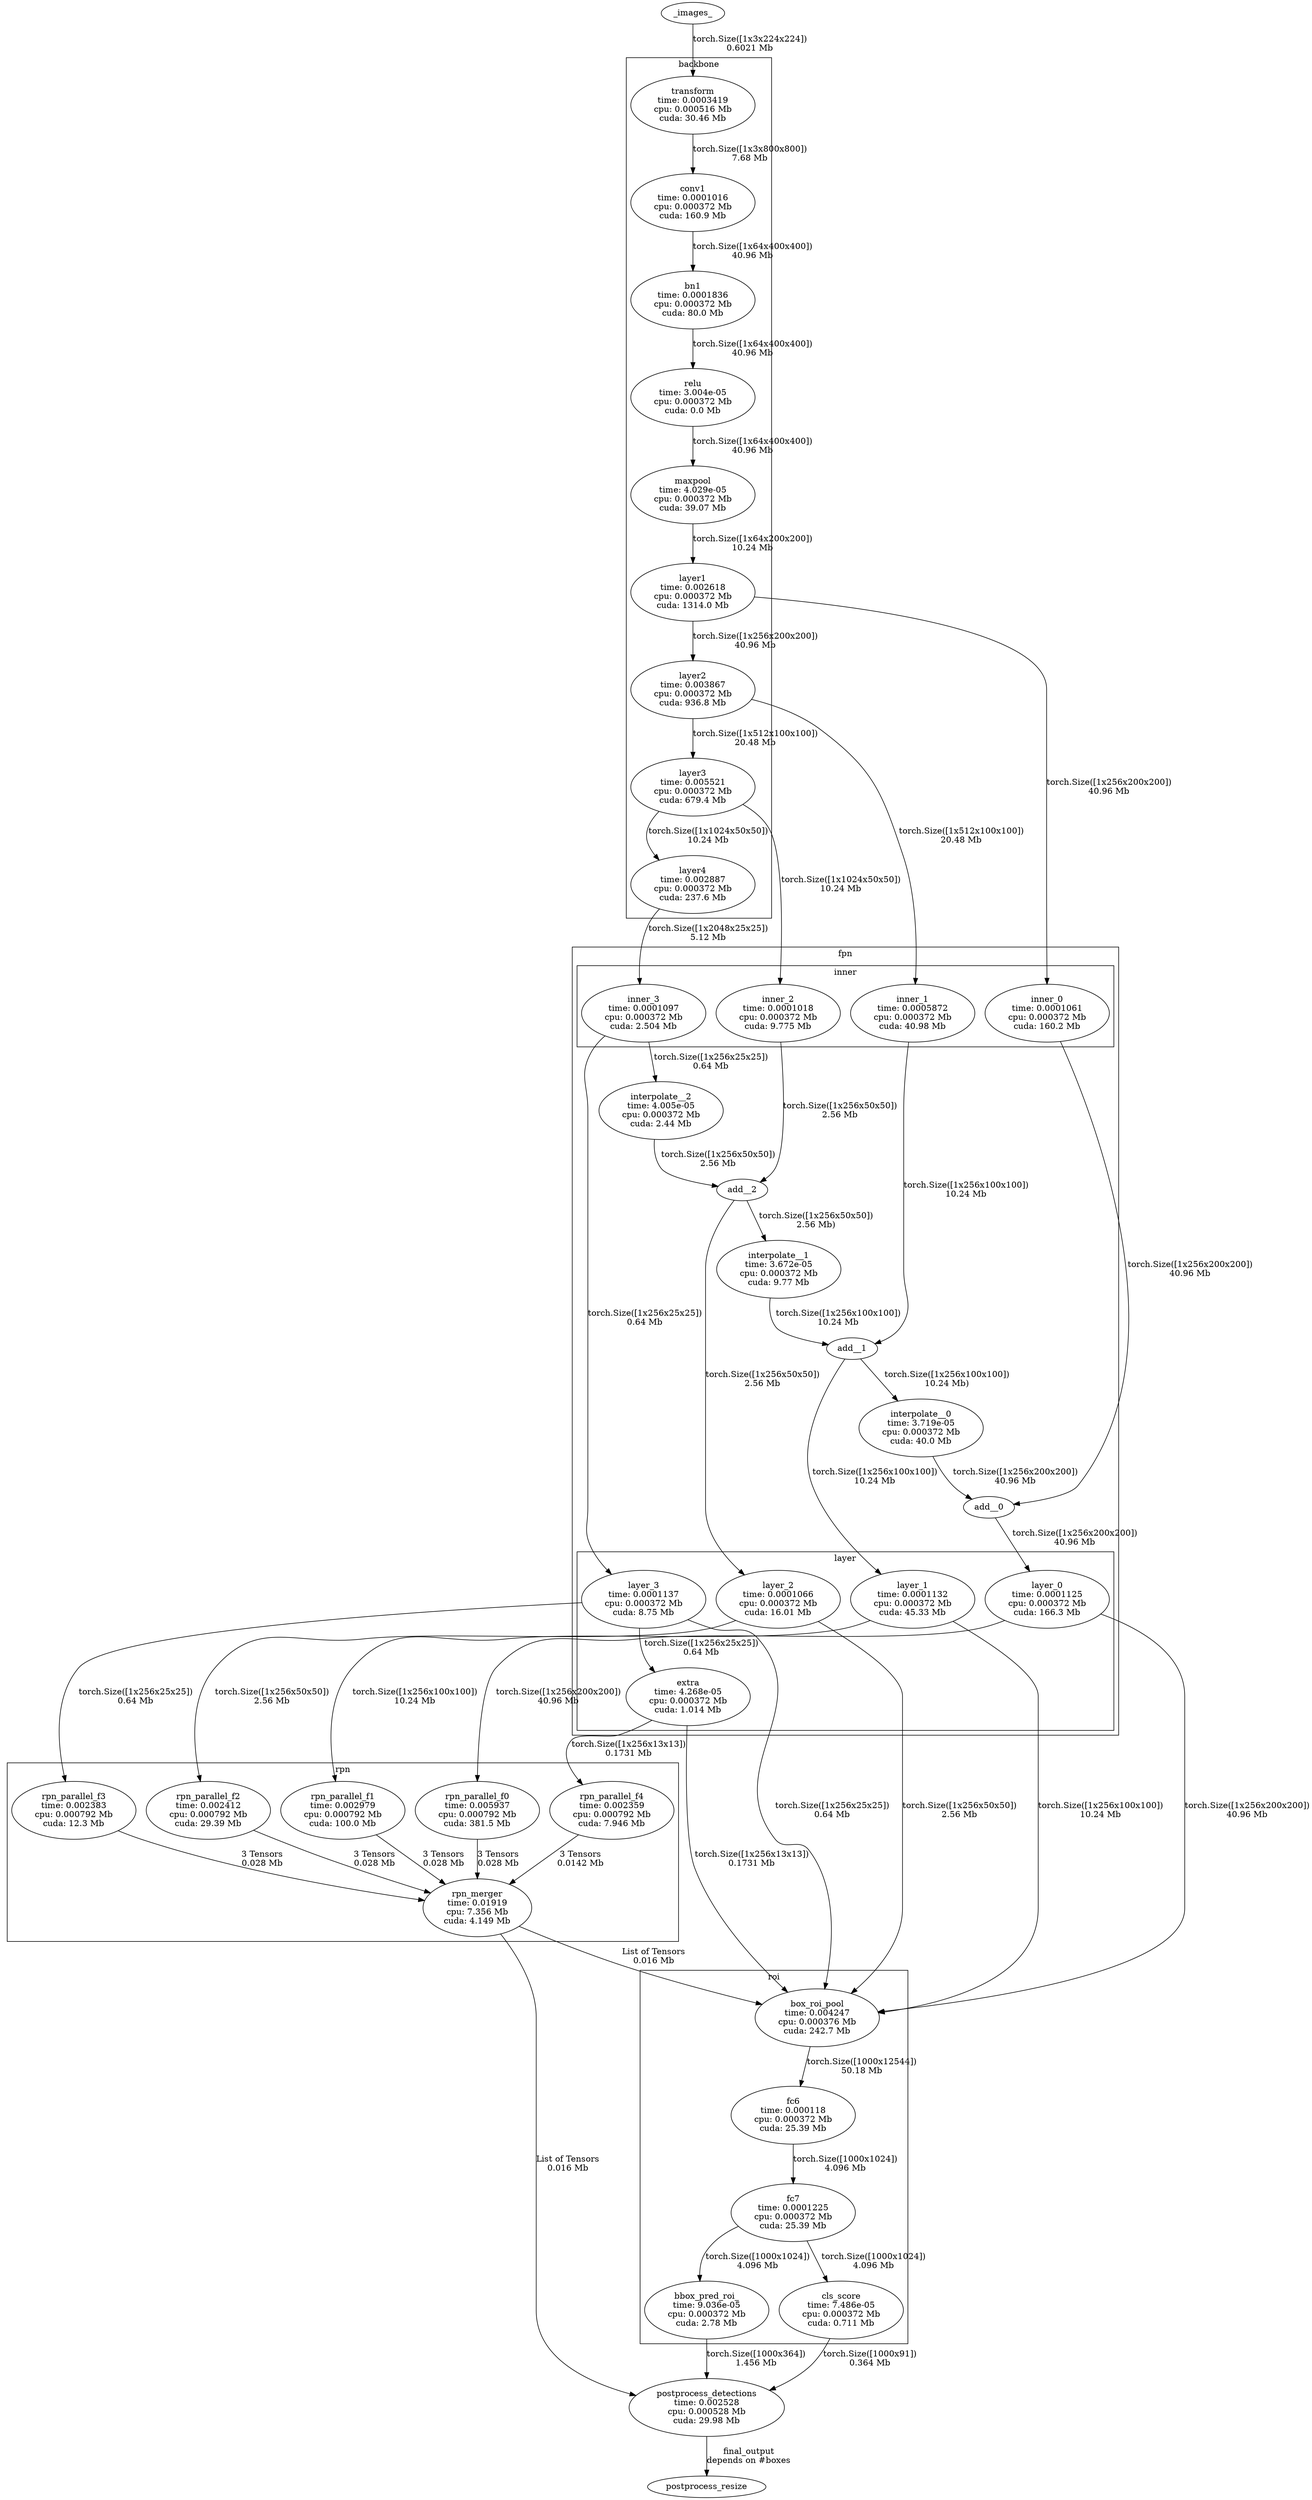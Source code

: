 digraph G {

	subgraph cluster_0 {
		label="backbone";
		transform; conv1; bn1; relu; maxpool;
		layer1; layer2; layer3; layer4;
	}
	subgraph cluster_1 {
		label="fpn";
		subgraph cluster_1_0 {
			label="inner";
			inner_0; inner_1; inner_2; inner_3;
		}
		interpolate__0; interpolate__1; interpolate__2;
		add__0; add__1; add__2;
		subgraph cluster_1_1 {
			label="layer";
			layer_0; layer_1; layer_2; layer_3; extra;
		}
	}
	subgraph cluster_2 {
		label="rpn"
		rpn_parallel_f0; rpn_parallel_f1; rpn_parallel_f2; rpn_parallel_f3; rpn_parallel_f4;
		rpn_merger;
	}
	subgraph cluster_3 {
		label="roi";
		box_roi_pool;
		fc6; fc7;
		cls_score;
		bbox_pred_roi_;
	}

	transform [label="transform\ntime: 0.0003419\ncpu: 0.000516 Mb\ncuda: 30.46 Mb"]
	conv1 [label="conv1\ntime: 0.0001016\ncpu: 0.000372 Mb\ncuda: 160.9 Mb"]
	bn1 [label="bn1\ntime: 0.0001836\ncpu: 0.000372 Mb\ncuda: 80.0 Mb"]
	relu [label="relu\ntime: 3.004e-05\ncpu: 0.000372 Mb\ncuda: 0.0 Mb"]
	maxpool [label="maxpool\ntime: 4.029e-05\ncpu: 0.000372 Mb\ncuda: 39.07 Mb"]
	layer1 [label="layer1\ntime: 0.002618\ncpu: 0.000372 Mb\ncuda: 1314.0 Mb"]
	layer2 [label="layer2\ntime: 0.003867\ncpu: 0.000372 Mb\ncuda: 936.8 Mb"]
	layer3 [label="layer3\ntime: 0.005521\ncpu: 0.000372 Mb\ncuda: 679.4 Mb"]
	layer4 [label="layer4\ntime: 0.002887\ncpu: 0.000372 Mb\ncuda: 237.6 Mb"]
	inner_3 [label="inner_3\ntime: 0.0001097\ncpu: 0.000372 Mb\ncuda: 2.504 Mb"]
	layer_3 [label="layer_3\ntime: 0.0001137\ncpu: 0.000372 Mb\ncuda: 8.75 Mb"]
	inner_2 [label="inner_2\ntime: 0.0001018\ncpu: 0.000372 Mb\ncuda: 9.775 Mb"]
	interpolate__2 [label="interpolate__2\ntime: 4.005e-05\ncpu: 0.000372 Mb\ncuda: 2.44 Mb"]
	layer_2 [label="layer_2\ntime: 0.0001066\ncpu: 0.000372 Mb\ncuda: 16.01 Mb"]
	inner_1 [label="inner_1\ntime: 0.0005872\ncpu: 0.000372 Mb\ncuda: 40.98 Mb"]
	interpolate__1 [label="interpolate__1\ntime: 3.672e-05\ncpu: 0.000372 Mb\ncuda: 9.77 Mb"]
	layer_1 [label="layer_1\ntime: 0.0001132\ncpu: 0.000372 Mb\ncuda: 45.33 Mb"]
	inner_0 [label="inner_0\ntime: 0.0001061\ncpu: 0.000372 Mb\ncuda: 160.2 Mb"]
	interpolate__0 [label="interpolate__0\ntime: 3.719e-05\ncpu: 0.000372 Mb\ncuda: 40.0 Mb"]
	layer_0 [label="layer_0\ntime: 0.0001125\ncpu: 0.000372 Mb\ncuda: 166.3 Mb"]
	extra [label="extra\ntime: 4.268e-05\ncpu: 0.000372 Mb\ncuda: 1.014 Mb"]
	rpn_parallel_f0 [label="rpn_parallel_f0\ntime: 0.005937\ncpu: 0.000792 Mb\ncuda: 381.5 Mb"]
	rpn_parallel_f1 [label="rpn_parallel_f1\ntime: 0.002979\ncpu: 0.000792 Mb\ncuda: 100.0 Mb"]
	rpn_parallel_f2 [label="rpn_parallel_f2\ntime: 0.002412\ncpu: 0.000792 Mb\ncuda: 29.39 Mb"]
	rpn_parallel_f3 [label="rpn_parallel_f3\ntime: 0.002383\ncpu: 0.000792 Mb\ncuda: 12.3 Mb"]
	rpn_parallel_f4 [label="rpn_parallel_f4\ntime: 0.002359\ncpu: 0.000792 Mb\ncuda: 7.946 Mb"]
	rpn_merger [label="rpn_merger\ntime: 0.01919\ncpu: 7.356 Mb\ncuda: 4.149 Mb"]
	box_roi_pool [label="box_roi_pool\ntime: 0.004247\ncpu: 0.000376 Mb\ncuda: 242.7 Mb"]
	fc6 [label="fc6\ntime: 0.000118\ncpu: 0.000372 Mb\ncuda: 25.39 Mb"]
	fc7 [label="fc7\ntime: 0.0001225\ncpu: 0.000372 Mb\ncuda: 25.39 Mb"]
	cls_score [label="cls_score\ntime: 7.486e-05\ncpu: 0.000372 Mb\ncuda: 0.711 Mb"]
	bbox_pred_roi_ [label="bbox_pred_roi_\ntime: 9.036e-05\ncpu: 0.000372 Mb\ncuda: 2.78 Mb"]
	postprocess_detections [label="postprocess_detections\ntime: 0.002528\ncpu: 0.000528 Mb\ncuda: 29.98 Mb"]

	_images_ -> transform [label="torch.Size([1x3x224x224])\n0.6021 Mb"]
	transform -> conv1 [label="torch.Size([1x3x800x800])\n7.68 Mb"]
	conv1 -> bn1 [label="torch.Size([1x64x400x400])\n40.96 Mb"]
	bn1 -> relu [label="torch.Size([1x64x400x400])\n40.96 Mb"]
	relu -> maxpool [label="torch.Size([1x64x400x400])\n40.96 Mb"]
	maxpool -> layer1 [label="torch.Size([1x64x200x200])\n10.24 Mb"]
	layer1 -> layer2 [label="torch.Size([1x256x200x200])\n40.96 Mb"]
	layer2 -> layer3 [label="torch.Size([1x512x100x100])\n20.48 Mb"]
	layer3 -> layer4 [label="torch.Size([1x1024x50x50])\n10.24 Mb"]
	layer4 -> inner_3 [label="torch.Size([1x2048x25x25])\n5.12 Mb"]
	inner_3 -> layer_3 [label="torch.Size([1x256x25x25])\n0.64 Mb"]
	layer3 -> inner_2 [label="torch.Size([1x1024x50x50])\n10.24 Mb"]
	inner_3 -> interpolate__2 [label="torch.Size([1x256x25x25])\n0.64 Mb"]
	inner_2 -> add__2 [label="torch.Size([1x256x50x50])\n2.56 Mb"]
	interpolate__2 -> add__2 [label="torch.Size([1x256x50x50])\n2.56 Mb"]
	add__2 -> layer_2 [label="torch.Size([1x256x50x50])\n2.56 Mb"]
	layer2 -> inner_1 [label="torch.Size([1x512x100x100])\n20.48 Mb"]
	add__2 -> interpolate__1 [label="torch.Size([1x256x50x50])\n2.56 Mb)"]
	inner_1 -> add__1 [label="torch.Size([1x256x100x100])\n10.24 Mb"]
	interpolate__1 -> add__1 [label="torch.Size([1x256x100x100])\n10.24 Mb"]
	add__1 -> layer_1 [label="torch.Size([1x256x100x100])\n10.24 Mb"]
	layer1 -> inner_0 [label="torch.Size([1x256x200x200])\n40.96 Mb"]
	add__1 -> interpolate__0 [label="torch.Size([1x256x100x100])\n10.24 Mb)"]
	inner_0 -> add__0 [label="torch.Size([1x256x200x200])\n40.96 Mb"]
	interpolate__0 -> add__0 [label="torch.Size([1x256x200x200])\n40.96 Mb"]
	add__0 -> layer_0 [label="torch.Size([1x256x200x200])\n40.96 Mb"]
	layer_3 -> extra [label="torch.Size([1x256x25x25])\n0.64 Mb"]
	layer_0 -> rpn_parallel_f0 [label="torch.Size([1x256x200x200])\n40.96 Mb"]
	rpn_parallel_f0 -> rpn_merger [label="3 Tensors\n0.028 Mb"]
	layer_1 -> rpn_parallel_f1 [label="torch.Size([1x256x100x100])\n10.24 Mb"]
	rpn_parallel_f1 -> rpn_merger [label="3 Tensors\n0.028 Mb"]
	layer_2 -> rpn_parallel_f2 [label="torch.Size([1x256x50x50])\n2.56 Mb"]
	rpn_parallel_f2 -> rpn_merger [label="3 Tensors\n0.028 Mb"]
	layer_3 -> rpn_parallel_f3 [label="torch.Size([1x256x25x25])\n0.64 Mb"]
	rpn_parallel_f3 -> rpn_merger [label="3 Tensors\n0.028 Mb"]
	extra -> rpn_parallel_f4 [label="torch.Size([1x256x13x13])\n0.1731 Mb"]
	rpn_parallel_f4 -> rpn_merger [label="3 Tensors\n0.0142 Mb"]
	layer_0 -> box_roi_pool [label="torch.Size([1x256x200x200])\n40.96 Mb"]
	layer_1 -> box_roi_pool [label="torch.Size([1x256x100x100])\n10.24 Mb"]
	layer_2 -> box_roi_pool [label="torch.Size([1x256x50x50])\n2.56 Mb"]
	layer_3 -> box_roi_pool [label="torch.Size([1x256x25x25])\n0.64 Mb"]
	extra -> box_roi_pool [label="torch.Size([1x256x13x13])\n0.1731 Mb"]
	rpn_merger -> box_roi_pool [label="List of Tensors\n0.016 Mb"]
	box_roi_pool -> fc6 [label="torch.Size([1000x12544])\n50.18 Mb"]
	fc6 -> fc7 [label="torch.Size([1000x1024])\n4.096 Mb"]
	fc7 -> cls_score [label="torch.Size([1000x1024])\n4.096 Mb"]
	fc7 -> bbox_pred_roi_ [label="torch.Size([1000x1024])\n4.096 Mb"]
	cls_score -> postprocess_detections [label="torch.Size([1000x91])\n0.364 Mb"]
	bbox_pred_roi_ -> postprocess_detections [label="torch.Size([1000x364])\n1.456 Mb"]
	rpn_merger -> postprocess_detections [label="List of Tensors\n0.016 Mb"]
	postprocess_detections -> postprocess_resize [label="final_output\ndepends on #boxes"]
}